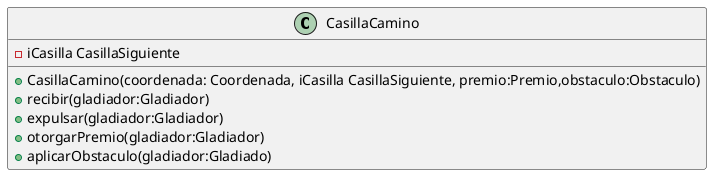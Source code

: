 @startuml
class CasillaCamino {
    - iCasilla CasillaSiguiente
    + CasillaCamino(coordenada: Coordenada, iCasilla CasillaSiguiente, premio:Premio,obstaculo:Obstaculo)
    + recibir(gladiador:Gladiador)
    + expulsar(gladiador:Gladiador)
    + otorgarPremio(gladiador:Gladiador)
    + aplicarObstaculo(gladiador:Gladiado)
}
@enduml